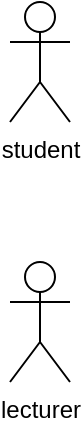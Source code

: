 <mxfile>
    <diagram id="NIc_jltjQRKibwT6J4_c" name="Page-1">
        <mxGraphModel dx="719" dy="495" grid="1" gridSize="10" guides="1" tooltips="1" connect="1" arrows="1" fold="1" page="1" pageScale="1" pageWidth="827" pageHeight="1169" math="0" shadow="0">
            <root>
                <mxCell id="0"/>
                <mxCell id="1" parent="0"/>
                <mxCell id="2" value="student&lt;br&gt;" style="shape=umlActor;verticalLabelPosition=bottom;verticalAlign=top;html=1;outlineConnect=0;" vertex="1" parent="1">
                    <mxGeometry x="90" y="100" width="30" height="60" as="geometry"/>
                </mxCell>
                <mxCell id="3" value="lecturer" style="shape=umlActor;verticalLabelPosition=bottom;verticalAlign=top;html=1;outlineConnect=0;" vertex="1" parent="1">
                    <mxGeometry x="90" y="230" width="30" height="60" as="geometry"/>
                </mxCell>
            </root>
        </mxGraphModel>
    </diagram>
</mxfile>